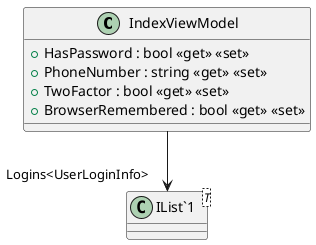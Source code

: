 @startuml
class IndexViewModel {
    + HasPassword : bool <<get>> <<set>>
    + PhoneNumber : string <<get>> <<set>>
    + TwoFactor : bool <<get>> <<set>>
    + BrowserRemembered : bool <<get>> <<set>>
}
class "IList`1"<T> {
}
IndexViewModel --> "Logins<UserLoginInfo>" "IList`1"
@enduml
